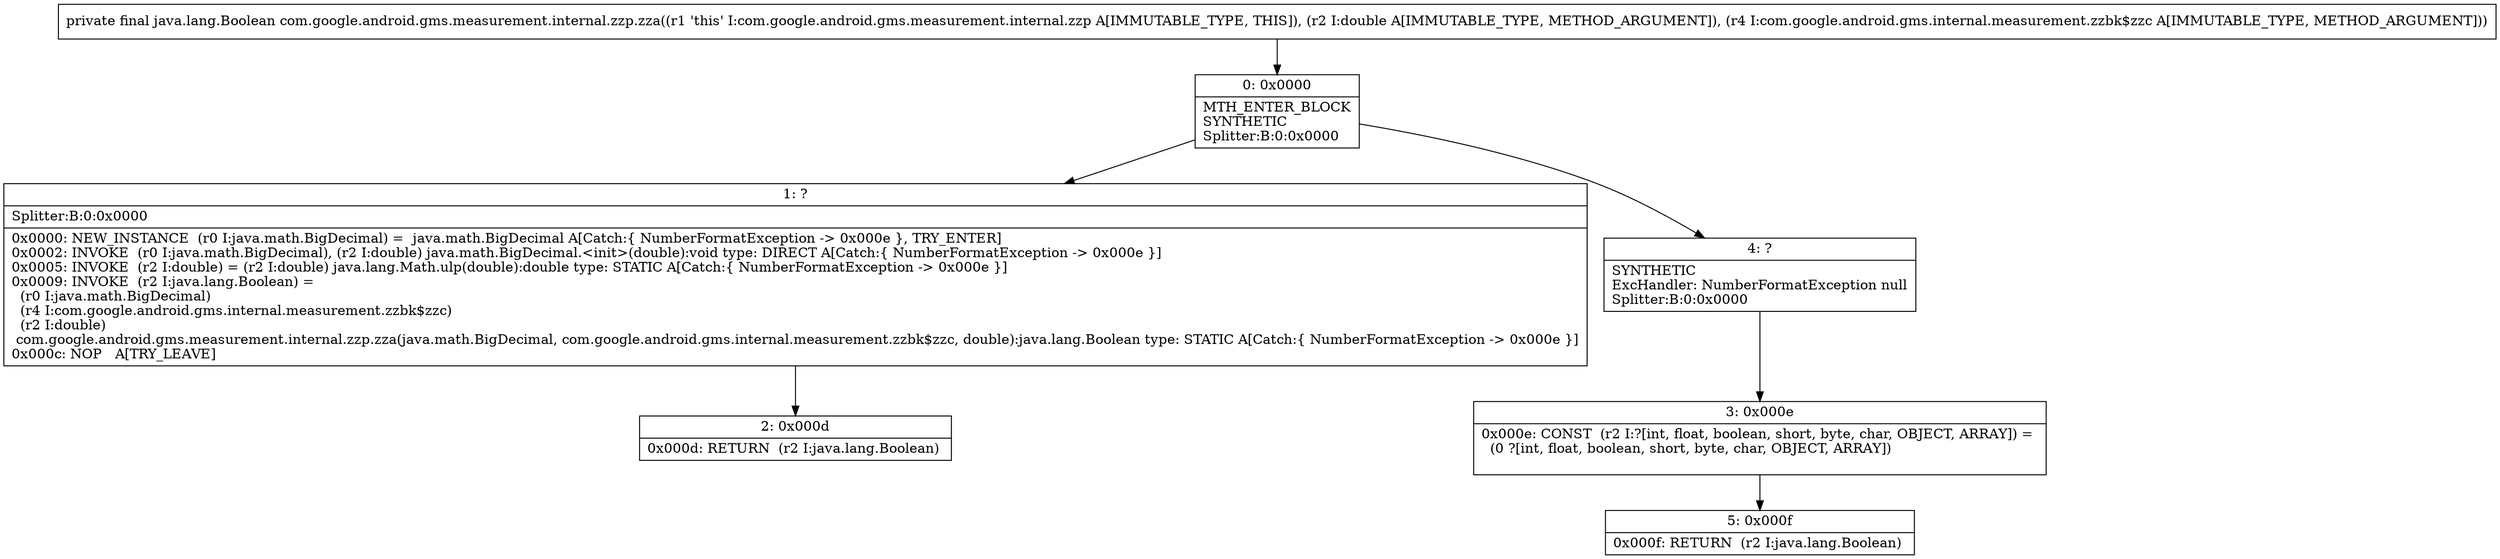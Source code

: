 digraph "CFG forcom.google.android.gms.measurement.internal.zzp.zza(DLcom\/google\/android\/gms\/internal\/measurement\/zzbk$zzc;)Ljava\/lang\/Boolean;" {
Node_0 [shape=record,label="{0\:\ 0x0000|MTH_ENTER_BLOCK\lSYNTHETIC\lSplitter:B:0:0x0000\l}"];
Node_1 [shape=record,label="{1\:\ ?|Splitter:B:0:0x0000\l|0x0000: NEW_INSTANCE  (r0 I:java.math.BigDecimal) =  java.math.BigDecimal A[Catch:\{ NumberFormatException \-\> 0x000e \}, TRY_ENTER]\l0x0002: INVOKE  (r0 I:java.math.BigDecimal), (r2 I:double) java.math.BigDecimal.\<init\>(double):void type: DIRECT A[Catch:\{ NumberFormatException \-\> 0x000e \}]\l0x0005: INVOKE  (r2 I:double) = (r2 I:double) java.lang.Math.ulp(double):double type: STATIC A[Catch:\{ NumberFormatException \-\> 0x000e \}]\l0x0009: INVOKE  (r2 I:java.lang.Boolean) = \l  (r0 I:java.math.BigDecimal)\l  (r4 I:com.google.android.gms.internal.measurement.zzbk$zzc)\l  (r2 I:double)\l com.google.android.gms.measurement.internal.zzp.zza(java.math.BigDecimal, com.google.android.gms.internal.measurement.zzbk$zzc, double):java.lang.Boolean type: STATIC A[Catch:\{ NumberFormatException \-\> 0x000e \}]\l0x000c: NOP   A[TRY_LEAVE]\l}"];
Node_2 [shape=record,label="{2\:\ 0x000d|0x000d: RETURN  (r2 I:java.lang.Boolean) \l}"];
Node_3 [shape=record,label="{3\:\ 0x000e|0x000e: CONST  (r2 I:?[int, float, boolean, short, byte, char, OBJECT, ARRAY]) = \l  (0 ?[int, float, boolean, short, byte, char, OBJECT, ARRAY])\l \l}"];
Node_4 [shape=record,label="{4\:\ ?|SYNTHETIC\lExcHandler: NumberFormatException null\lSplitter:B:0:0x0000\l}"];
Node_5 [shape=record,label="{5\:\ 0x000f|0x000f: RETURN  (r2 I:java.lang.Boolean) \l}"];
MethodNode[shape=record,label="{private final java.lang.Boolean com.google.android.gms.measurement.internal.zzp.zza((r1 'this' I:com.google.android.gms.measurement.internal.zzp A[IMMUTABLE_TYPE, THIS]), (r2 I:double A[IMMUTABLE_TYPE, METHOD_ARGUMENT]), (r4 I:com.google.android.gms.internal.measurement.zzbk$zzc A[IMMUTABLE_TYPE, METHOD_ARGUMENT])) }"];
MethodNode -> Node_0;
Node_0 -> Node_1;
Node_0 -> Node_4;
Node_1 -> Node_2;
Node_3 -> Node_5;
Node_4 -> Node_3;
}

